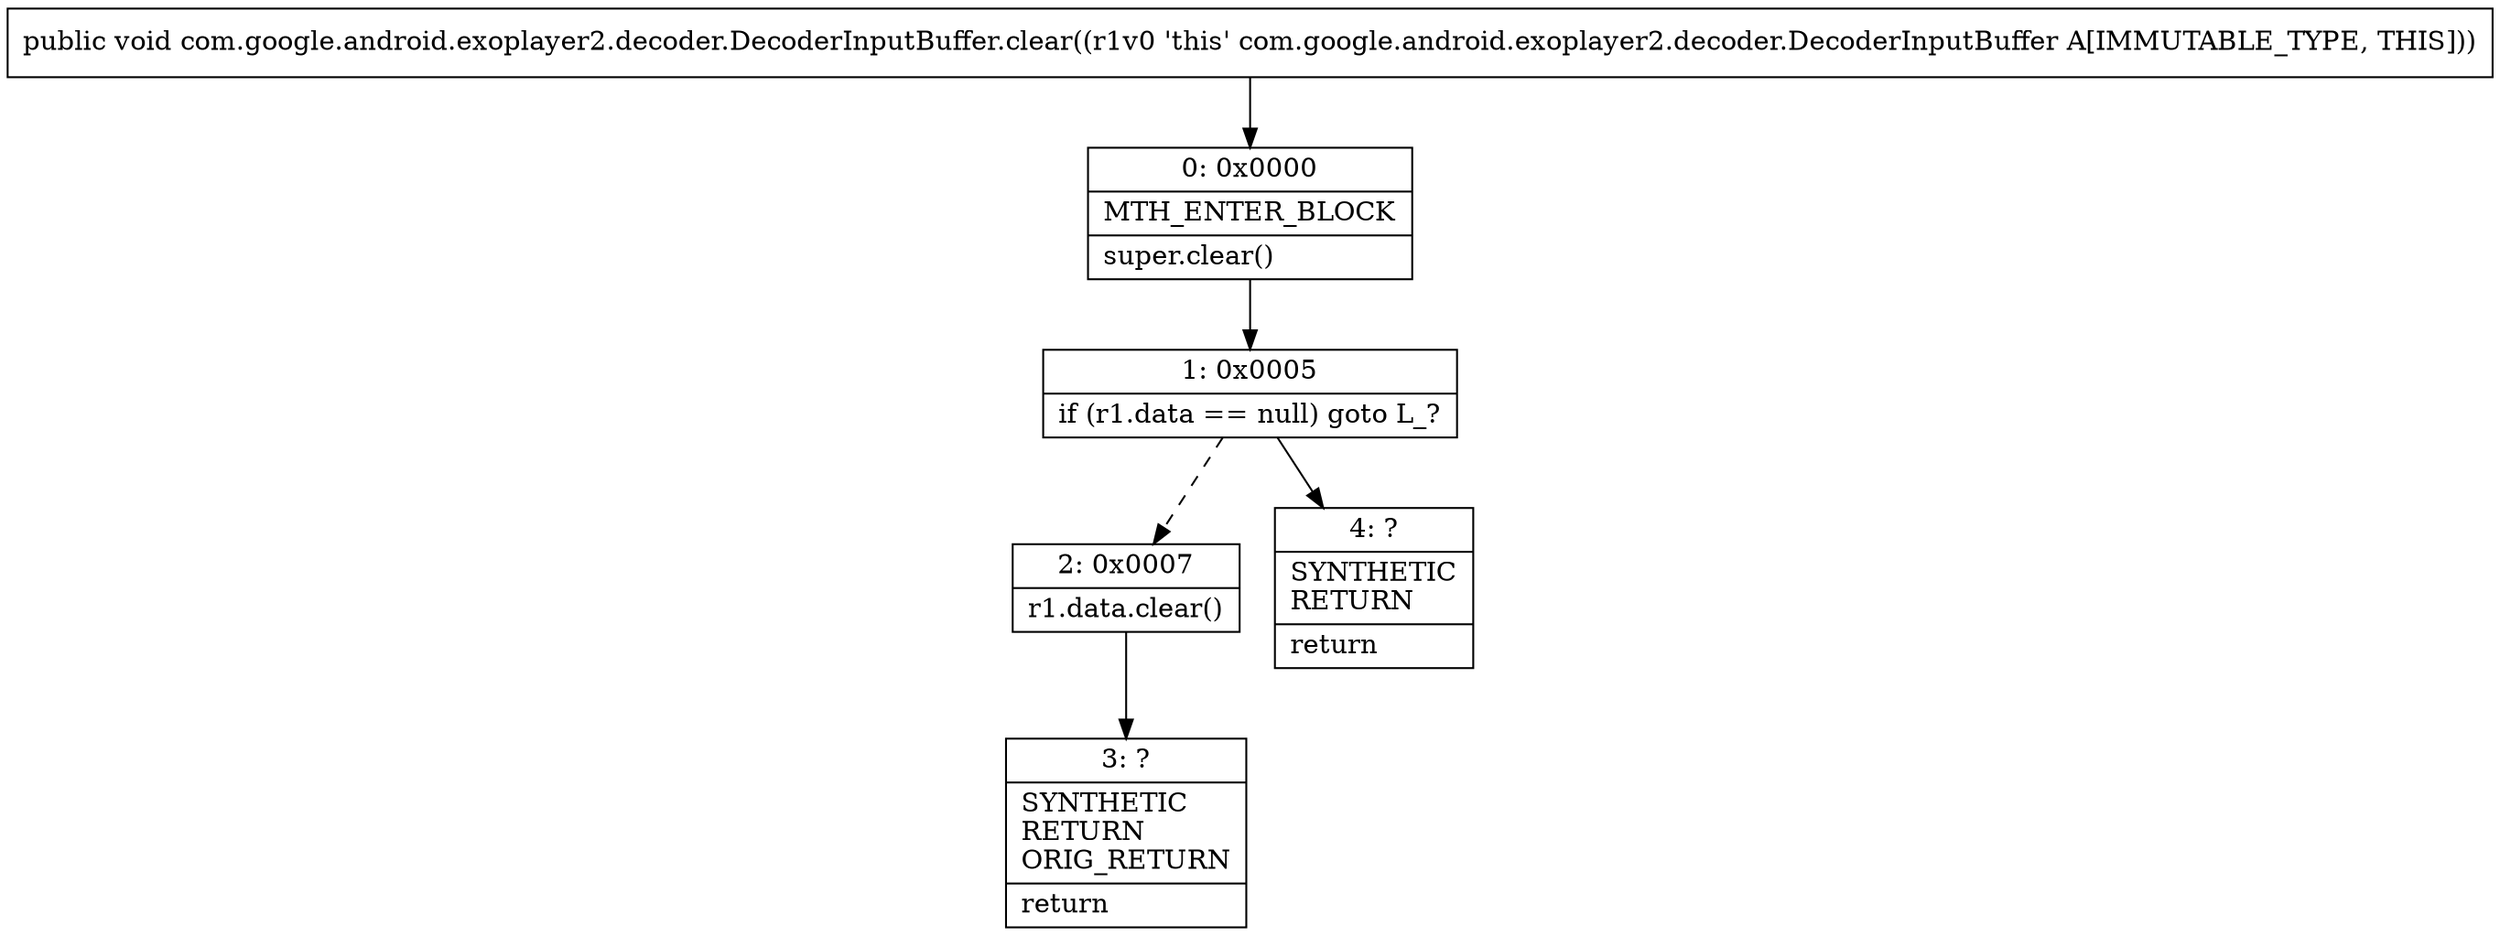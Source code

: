 digraph "CFG forcom.google.android.exoplayer2.decoder.DecoderInputBuffer.clear()V" {
Node_0 [shape=record,label="{0\:\ 0x0000|MTH_ENTER_BLOCK\l|super.clear()\l}"];
Node_1 [shape=record,label="{1\:\ 0x0005|if (r1.data == null) goto L_?\l}"];
Node_2 [shape=record,label="{2\:\ 0x0007|r1.data.clear()\l}"];
Node_3 [shape=record,label="{3\:\ ?|SYNTHETIC\lRETURN\lORIG_RETURN\l|return\l}"];
Node_4 [shape=record,label="{4\:\ ?|SYNTHETIC\lRETURN\l|return\l}"];
MethodNode[shape=record,label="{public void com.google.android.exoplayer2.decoder.DecoderInputBuffer.clear((r1v0 'this' com.google.android.exoplayer2.decoder.DecoderInputBuffer A[IMMUTABLE_TYPE, THIS])) }"];
MethodNode -> Node_0;
Node_0 -> Node_1;
Node_1 -> Node_2[style=dashed];
Node_1 -> Node_4;
Node_2 -> Node_3;
}


